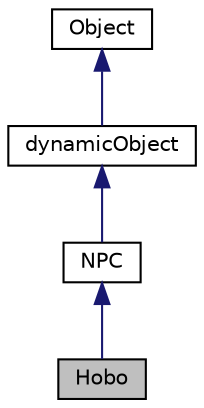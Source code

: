 digraph "Hobo"
{
  bgcolor="transparent";
  edge [fontname="Helvetica",fontsize="10",labelfontname="Helvetica",labelfontsize="10"];
  node [fontname="Helvetica",fontsize="10",shape=record];
  Node1 [label="Hobo",height=0.2,width=0.4,color="black", fillcolor="grey75", style="filled", fontcolor="black"];
  Node2 -> Node1 [dir="back",color="midnightblue",fontsize="10",style="solid",fontname="Helvetica"];
  Node2 [label="NPC",height=0.2,width=0.4,color="black",URL="$classNPC.html",tooltip="This the NPC class. "];
  Node3 -> Node2 [dir="back",color="midnightblue",fontsize="10",style="solid",fontname="Helvetica"];
  Node3 [label="dynamicObject",height=0.2,width=0.4,color="black",URL="$classdynamicObject.html",tooltip="This class is for the dynamic objects. Mainly used for the crates. "];
  Node4 -> Node3 [dir="back",color="midnightblue",fontsize="10",style="solid",fontname="Helvetica"];
  Node4 [label="Object",height=0.2,width=0.4,color="black",URL="$classObject.html",tooltip="This is the object class that takes in a lot of member variables depending on what is needed like if ..."];
}
